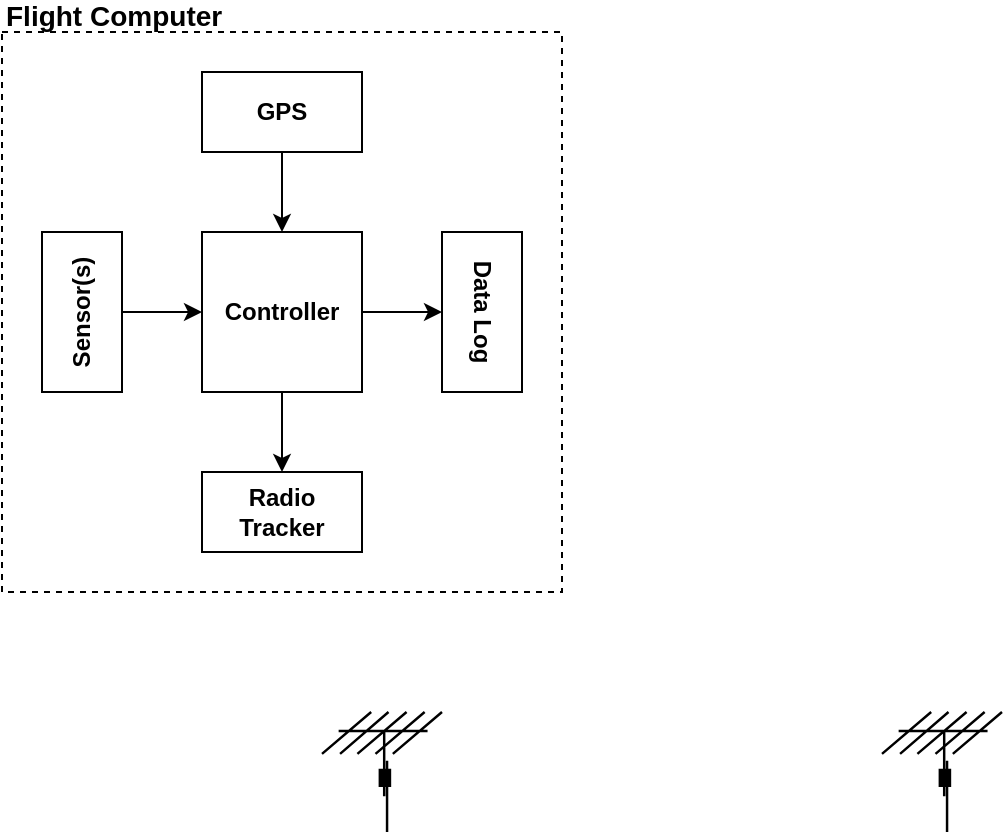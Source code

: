 <mxfile version="14.4.4" type="github">
  <diagram name="Page-1" id="e7e014a7-5840-1c2e-5031-d8a46d1fe8dd">
    <mxGraphModel dx="2032" dy="786" grid="1" gridSize="10" guides="1" tooltips="1" connect="1" arrows="1" fold="1" page="1" pageScale="1" pageWidth="827" pageHeight="1169" background="#ffffff" math="0" shadow="0">
      <root>
        <mxCell id="0" />
        <mxCell id="1" parent="0" />
        <mxCell id="eq0AmHojWDZqGbPDtvXn-58" value="" style="group" vertex="1" connectable="0" parent="1">
          <mxGeometry x="40" y="60" width="280" height="280" as="geometry" />
        </mxCell>
        <mxCell id="eq0AmHojWDZqGbPDtvXn-49" value="&lt;b&gt;Radio Tracker&lt;/b&gt;" style="rounded=0;whiteSpace=wrap;html=1;fillColor=#ffffff;" vertex="1" parent="eq0AmHojWDZqGbPDtvXn-58">
          <mxGeometry x="100" y="220" width="80" height="40" as="geometry" />
        </mxCell>
        <mxCell id="eq0AmHojWDZqGbPDtvXn-47" value="&lt;b&gt;Sensor(s)&lt;/b&gt;" style="rounded=0;whiteSpace=wrap;html=1;fillColor=#ffffff;horizontal=0;" vertex="1" parent="eq0AmHojWDZqGbPDtvXn-58">
          <mxGeometry x="20" y="100" width="40" height="80" as="geometry" />
        </mxCell>
        <mxCell id="eq0AmHojWDZqGbPDtvXn-48" value="&lt;b&gt;GPS&lt;/b&gt;" style="rounded=0;whiteSpace=wrap;html=1;fillColor=#ffffff;" vertex="1" parent="eq0AmHojWDZqGbPDtvXn-58">
          <mxGeometry x="100" y="20" width="80" height="40" as="geometry" />
        </mxCell>
        <mxCell id="eq0AmHojWDZqGbPDtvXn-50" value="&lt;b&gt;Data Log&lt;/b&gt;" style="rounded=0;whiteSpace=wrap;html=1;fillColor=#ffffff;horizontal=0;rotation=-180;" vertex="1" parent="eq0AmHojWDZqGbPDtvXn-58">
          <mxGeometry x="220" y="100" width="40" height="80" as="geometry" />
        </mxCell>
        <mxCell id="eq0AmHojWDZqGbPDtvXn-54" style="edgeStyle=orthogonalEdgeStyle;rounded=0;orthogonalLoop=1;jettySize=auto;html=1;exitX=1;exitY=0.5;exitDx=0;exitDy=0;entryX=1;entryY=0.5;entryDx=0;entryDy=0;" edge="1" parent="eq0AmHojWDZqGbPDtvXn-58" source="eq0AmHojWDZqGbPDtvXn-51" target="eq0AmHojWDZqGbPDtvXn-50">
          <mxGeometry relative="1" as="geometry" />
        </mxCell>
        <mxCell id="eq0AmHojWDZqGbPDtvXn-55" style="edgeStyle=orthogonalEdgeStyle;rounded=0;orthogonalLoop=1;jettySize=auto;html=1;exitX=0.5;exitY=1;exitDx=0;exitDy=0;entryX=0.5;entryY=0;entryDx=0;entryDy=0;" edge="1" parent="eq0AmHojWDZqGbPDtvXn-58" source="eq0AmHojWDZqGbPDtvXn-51" target="eq0AmHojWDZqGbPDtvXn-49">
          <mxGeometry relative="1" as="geometry" />
        </mxCell>
        <mxCell id="eq0AmHojWDZqGbPDtvXn-51" value="Controller" style="whiteSpace=wrap;html=1;aspect=fixed;fillColor=#ffffff;fontStyle=1" vertex="1" parent="eq0AmHojWDZqGbPDtvXn-58">
          <mxGeometry x="100" y="100" width="80" height="80" as="geometry" />
        </mxCell>
        <mxCell id="eq0AmHojWDZqGbPDtvXn-52" style="edgeStyle=orthogonalEdgeStyle;rounded=0;orthogonalLoop=1;jettySize=auto;html=1;exitX=1;exitY=0.5;exitDx=0;exitDy=0;entryX=0;entryY=0.5;entryDx=0;entryDy=0;" edge="1" parent="eq0AmHojWDZqGbPDtvXn-58" source="eq0AmHojWDZqGbPDtvXn-47" target="eq0AmHojWDZqGbPDtvXn-51">
          <mxGeometry relative="1" as="geometry" />
        </mxCell>
        <mxCell id="eq0AmHojWDZqGbPDtvXn-53" style="edgeStyle=orthogonalEdgeStyle;rounded=0;orthogonalLoop=1;jettySize=auto;html=1;exitX=0.5;exitY=1;exitDx=0;exitDy=0;entryX=0.5;entryY=0;entryDx=0;entryDy=0;" edge="1" parent="eq0AmHojWDZqGbPDtvXn-58" source="eq0AmHojWDZqGbPDtvXn-48" target="eq0AmHojWDZqGbPDtvXn-51">
          <mxGeometry relative="1" as="geometry" />
        </mxCell>
        <mxCell id="eq0AmHojWDZqGbPDtvXn-57" value="Flight Computer" style="rounded=0;whiteSpace=wrap;html=1;fillColor=none;dashed=1;verticalAlign=top;align=left;labelPosition=center;verticalLabelPosition=middle;spacingTop=-23;fontStyle=1;fontSize=14;" vertex="1" parent="eq0AmHojWDZqGbPDtvXn-58">
          <mxGeometry width="280" height="280" as="geometry" />
        </mxCell>
        <mxCell id="eq0AmHojWDZqGbPDtvXn-59" value="" style="shape=mxgraph.cisco.wireless.antenna;html=1;pointerEvents=1;dashed=0;fillColor=#036897;strokeColor=#ffffff;strokeWidth=2;verticalLabelPosition=bottom;verticalAlign=top;align=center;outlineConnect=0;fontSize=14;" vertex="1" parent="1">
          <mxGeometry x="480" y="400" width="60" height="60" as="geometry" />
        </mxCell>
        <mxCell id="eq0AmHojWDZqGbPDtvXn-61" value="" style="shape=mxgraph.cisco.wireless.antenna;html=1;pointerEvents=1;dashed=0;fillColor=#036897;strokeColor=#ffffff;strokeWidth=2;verticalLabelPosition=bottom;verticalAlign=top;align=center;outlineConnect=0;fontSize=14;" vertex="1" parent="1">
          <mxGeometry x="200" y="400" width="60" height="60" as="geometry" />
        </mxCell>
      </root>
    </mxGraphModel>
  </diagram>
</mxfile>
